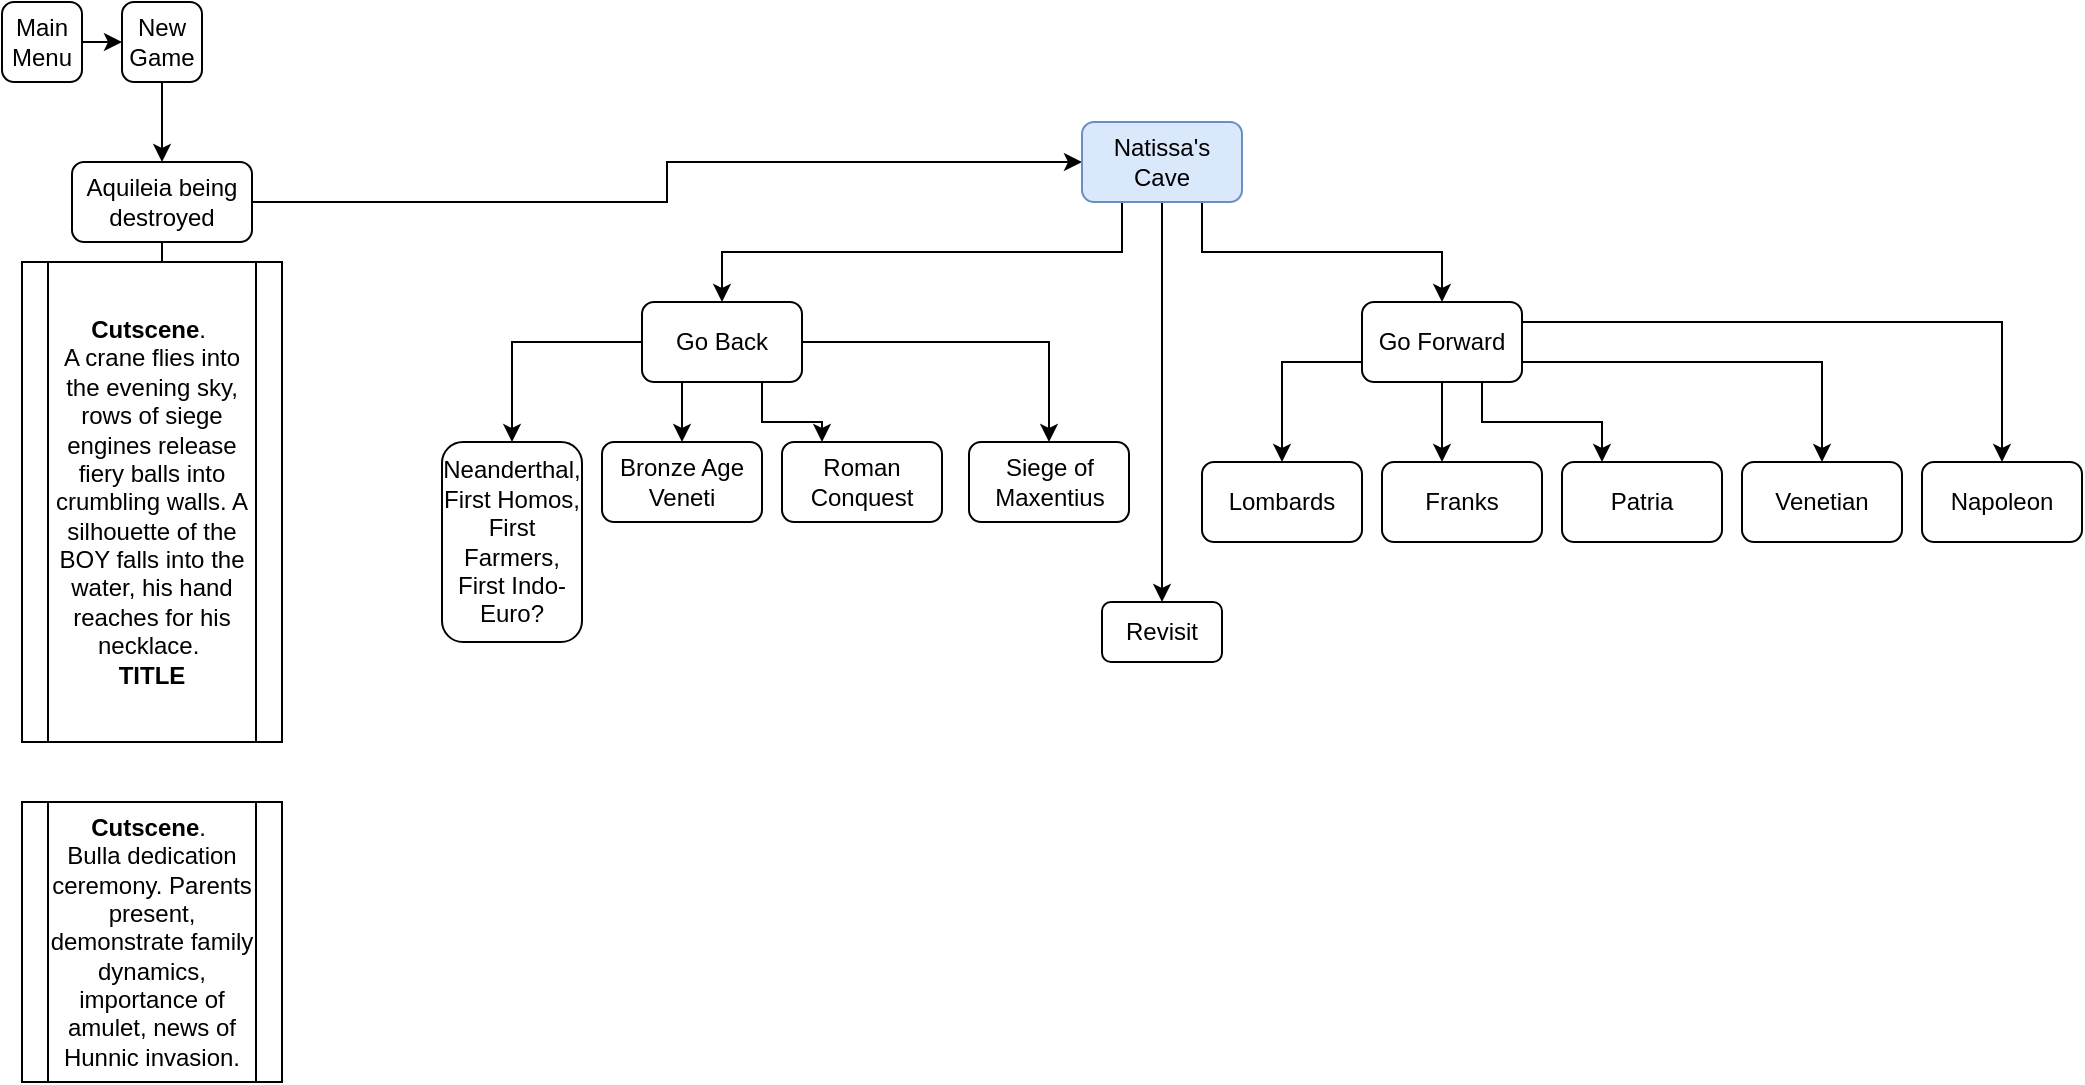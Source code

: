 <mxfile version="20.3.0" type="github" pages="2">
  <diagram id="C5RBs43oDa-KdzZeNtuy" name="Narrative">
    <mxGraphModel dx="703" dy="582" grid="1" gridSize="10" guides="1" tooltips="1" connect="1" arrows="1" fold="1" page="1" pageScale="1" pageWidth="827" pageHeight="1169" math="0" shadow="0">
      <root>
        <mxCell id="WIyWlLk6GJQsqaUBKTNV-0" />
        <mxCell id="WIyWlLk6GJQsqaUBKTNV-1" parent="WIyWlLk6GJQsqaUBKTNV-0" />
        <mxCell id="QlIHeRWrZSMJ85u70a5e-8" value="" style="edgeStyle=orthogonalEdgeStyle;rounded=0;orthogonalLoop=1;jettySize=auto;html=1;" parent="WIyWlLk6GJQsqaUBKTNV-1" source="WIyWlLk6GJQsqaUBKTNV-3" edge="1">
          <mxGeometry relative="1" as="geometry">
            <mxPoint x="60" y="20" as="targetPoint" />
          </mxGeometry>
        </mxCell>
        <mxCell id="WIyWlLk6GJQsqaUBKTNV-3" value="Main Menu" style="rounded=1;whiteSpace=wrap;html=1;fontSize=12;glass=0;strokeWidth=1;shadow=0;" parent="WIyWlLk6GJQsqaUBKTNV-1" vertex="1">
          <mxGeometry width="40" height="40" as="geometry" />
        </mxCell>
        <mxCell id="QlIHeRWrZSMJ85u70a5e-9" value="" style="edgeStyle=orthogonalEdgeStyle;rounded=0;orthogonalLoop=1;jettySize=auto;html=1;" parent="WIyWlLk6GJQsqaUBKTNV-1" source="QlIHeRWrZSMJ85u70a5e-0" target="QlIHeRWrZSMJ85u70a5e-1" edge="1">
          <mxGeometry relative="1" as="geometry" />
        </mxCell>
        <mxCell id="QlIHeRWrZSMJ85u70a5e-0" value="New Game" style="rounded=1;whiteSpace=wrap;html=1;" parent="WIyWlLk6GJQsqaUBKTNV-1" vertex="1">
          <mxGeometry x="60" width="40" height="40" as="geometry" />
        </mxCell>
        <mxCell id="siCa09k7MKSfPxcZA8U0-0" value="" style="edgeStyle=orthogonalEdgeStyle;rounded=0;orthogonalLoop=1;jettySize=auto;html=1;" parent="WIyWlLk6GJQsqaUBKTNV-1" source="QlIHeRWrZSMJ85u70a5e-1" target="dtT_1Ptxivxi_Ox9DGaR-1" edge="1">
          <mxGeometry relative="1" as="geometry" />
        </mxCell>
        <mxCell id="siCa09k7MKSfPxcZA8U0-26" style="edgeStyle=orthogonalEdgeStyle;rounded=0;orthogonalLoop=1;jettySize=auto;html=1;entryX=0;entryY=0.5;entryDx=0;entryDy=0;" parent="WIyWlLk6GJQsqaUBKTNV-1" source="QlIHeRWrZSMJ85u70a5e-1" target="siCa09k7MKSfPxcZA8U0-1" edge="1">
          <mxGeometry relative="1" as="geometry" />
        </mxCell>
        <mxCell id="QlIHeRWrZSMJ85u70a5e-1" value="Aquileia being destroyed" style="rounded=1;whiteSpace=wrap;html=1;" parent="WIyWlLk6GJQsqaUBKTNV-1" vertex="1">
          <mxGeometry x="35" y="80" width="90" height="40" as="geometry" />
        </mxCell>
        <mxCell id="dtT_1Ptxivxi_Ox9DGaR-1" value="&lt;b&gt;Cutscene&lt;/b&gt;.&amp;nbsp;&lt;br&gt;A crane flies into the evening sky, rows of siege engines release fiery balls into crumbling walls. A silhouette of the BOY falls into the water, his hand reaches for his necklace.&amp;nbsp;&lt;br&gt;&lt;b&gt;TITLE&lt;/b&gt;" style="shape=process;whiteSpace=wrap;html=1;backgroundOutline=1;" parent="WIyWlLk6GJQsqaUBKTNV-1" vertex="1">
          <mxGeometry x="10" y="130" width="130" height="240" as="geometry" />
        </mxCell>
        <mxCell id="kgEwVyGM70YTkY2uRXJI-9" style="edgeStyle=orthogonalEdgeStyle;rounded=0;orthogonalLoop=1;jettySize=auto;html=1;exitX=0.25;exitY=1;exitDx=0;exitDy=0;" edge="1" parent="WIyWlLk6GJQsqaUBKTNV-1" source="siCa09k7MKSfPxcZA8U0-1" target="siCa09k7MKSfPxcZA8U0-3">
          <mxGeometry relative="1" as="geometry" />
        </mxCell>
        <mxCell id="kgEwVyGM70YTkY2uRXJI-10" style="edgeStyle=orthogonalEdgeStyle;rounded=0;orthogonalLoop=1;jettySize=auto;html=1;exitX=0.75;exitY=1;exitDx=0;exitDy=0;" edge="1" parent="WIyWlLk6GJQsqaUBKTNV-1" source="siCa09k7MKSfPxcZA8U0-1" target="siCa09k7MKSfPxcZA8U0-5">
          <mxGeometry relative="1" as="geometry" />
        </mxCell>
        <mxCell id="kgEwVyGM70YTkY2uRXJI-11" style="edgeStyle=orthogonalEdgeStyle;rounded=0;orthogonalLoop=1;jettySize=auto;html=1;exitX=0.5;exitY=1;exitDx=0;exitDy=0;" edge="1" parent="WIyWlLk6GJQsqaUBKTNV-1" source="siCa09k7MKSfPxcZA8U0-1" target="kgEwVyGM70YTkY2uRXJI-12">
          <mxGeometry relative="1" as="geometry">
            <mxPoint x="580" y="320" as="targetPoint" />
          </mxGeometry>
        </mxCell>
        <mxCell id="siCa09k7MKSfPxcZA8U0-1" value="Natissa&#39;s Cave" style="rounded=1;whiteSpace=wrap;html=1;fillColor=#dae8fc;strokeColor=#6c8ebf;" parent="WIyWlLk6GJQsqaUBKTNV-1" vertex="1">
          <mxGeometry x="540" y="60" width="80" height="40" as="geometry" />
        </mxCell>
        <mxCell id="siCa09k7MKSfPxcZA8U0-9" value="" style="edgeStyle=orthogonalEdgeStyle;rounded=0;orthogonalLoop=1;jettySize=auto;html=1;" parent="WIyWlLk6GJQsqaUBKTNV-1" source="siCa09k7MKSfPxcZA8U0-3" target="siCa09k7MKSfPxcZA8U0-8" edge="1">
          <mxGeometry relative="1" as="geometry" />
        </mxCell>
        <mxCell id="siCa09k7MKSfPxcZA8U0-22" style="edgeStyle=orthogonalEdgeStyle;rounded=0;orthogonalLoop=1;jettySize=auto;html=1;entryX=0.5;entryY=0;entryDx=0;entryDy=0;" parent="WIyWlLk6GJQsqaUBKTNV-1" source="siCa09k7MKSfPxcZA8U0-3" target="siCa09k7MKSfPxcZA8U0-20" edge="1">
          <mxGeometry relative="1" as="geometry" />
        </mxCell>
        <mxCell id="kgEwVyGM70YTkY2uRXJI-1" style="edgeStyle=orthogonalEdgeStyle;rounded=0;orthogonalLoop=1;jettySize=auto;html=1;exitX=0.25;exitY=1;exitDx=0;exitDy=0;entryX=0.5;entryY=0;entryDx=0;entryDy=0;" edge="1" parent="WIyWlLk6GJQsqaUBKTNV-1" source="siCa09k7MKSfPxcZA8U0-3" target="siCa09k7MKSfPxcZA8U0-11">
          <mxGeometry relative="1" as="geometry" />
        </mxCell>
        <mxCell id="kgEwVyGM70YTkY2uRXJI-2" style="edgeStyle=orthogonalEdgeStyle;rounded=0;orthogonalLoop=1;jettySize=auto;html=1;exitX=0.75;exitY=1;exitDx=0;exitDy=0;entryX=0.25;entryY=0;entryDx=0;entryDy=0;" edge="1" parent="WIyWlLk6GJQsqaUBKTNV-1" source="siCa09k7MKSfPxcZA8U0-3" target="siCa09k7MKSfPxcZA8U0-19">
          <mxGeometry relative="1" as="geometry" />
        </mxCell>
        <mxCell id="siCa09k7MKSfPxcZA8U0-3" value="Go Back" style="rounded=1;whiteSpace=wrap;html=1;" parent="WIyWlLk6GJQsqaUBKTNV-1" vertex="1">
          <mxGeometry x="320" y="150" width="80" height="40" as="geometry" />
        </mxCell>
        <mxCell id="siCa09k7MKSfPxcZA8U0-35" style="edgeStyle=orthogonalEdgeStyle;rounded=0;orthogonalLoop=1;jettySize=auto;html=1;exitX=0.5;exitY=1;exitDx=0;exitDy=0;" parent="WIyWlLk6GJQsqaUBKTNV-1" source="siCa09k7MKSfPxcZA8U0-5" target="siCa09k7MKSfPxcZA8U0-34" edge="1">
          <mxGeometry relative="1" as="geometry">
            <Array as="points">
              <mxPoint x="720" y="150" />
              <mxPoint x="720" y="150" />
            </Array>
          </mxGeometry>
        </mxCell>
        <mxCell id="siCa09k7MKSfPxcZA8U0-41" style="edgeStyle=orthogonalEdgeStyle;rounded=0;orthogonalLoop=1;jettySize=auto;html=1;exitX=1;exitY=0.25;exitDx=0;exitDy=0;" parent="WIyWlLk6GJQsqaUBKTNV-1" source="siCa09k7MKSfPxcZA8U0-5" target="siCa09k7MKSfPxcZA8U0-38" edge="1">
          <mxGeometry relative="1" as="geometry" />
        </mxCell>
        <mxCell id="kgEwVyGM70YTkY2uRXJI-5" style="edgeStyle=orthogonalEdgeStyle;rounded=0;orthogonalLoop=1;jettySize=auto;html=1;exitX=0.75;exitY=1;exitDx=0;exitDy=0;entryX=0.25;entryY=0;entryDx=0;entryDy=0;" edge="1" parent="WIyWlLk6GJQsqaUBKTNV-1" source="siCa09k7MKSfPxcZA8U0-5" target="siCa09k7MKSfPxcZA8U0-36">
          <mxGeometry relative="1" as="geometry" />
        </mxCell>
        <mxCell id="kgEwVyGM70YTkY2uRXJI-6" style="edgeStyle=orthogonalEdgeStyle;rounded=0;orthogonalLoop=1;jettySize=auto;html=1;exitX=1;exitY=0.75;exitDx=0;exitDy=0;entryX=0.5;entryY=0;entryDx=0;entryDy=0;" edge="1" parent="WIyWlLk6GJQsqaUBKTNV-1" source="siCa09k7MKSfPxcZA8U0-5" target="siCa09k7MKSfPxcZA8U0-37">
          <mxGeometry relative="1" as="geometry" />
        </mxCell>
        <mxCell id="kgEwVyGM70YTkY2uRXJI-8" style="edgeStyle=orthogonalEdgeStyle;rounded=0;orthogonalLoop=1;jettySize=auto;html=1;exitX=0;exitY=0.75;exitDx=0;exitDy=0;" edge="1" parent="WIyWlLk6GJQsqaUBKTNV-1" source="siCa09k7MKSfPxcZA8U0-5" target="siCa09k7MKSfPxcZA8U0-31">
          <mxGeometry relative="1" as="geometry" />
        </mxCell>
        <mxCell id="siCa09k7MKSfPxcZA8U0-5" value="Go Forward" style="rounded=1;whiteSpace=wrap;html=1;" parent="WIyWlLk6GJQsqaUBKTNV-1" vertex="1">
          <mxGeometry x="680" y="150" width="80" height="40" as="geometry" />
        </mxCell>
        <mxCell id="siCa09k7MKSfPxcZA8U0-8" value="Neanderthal, First Homos, First Farmers, First Indo-Euro?" style="rounded=1;whiteSpace=wrap;html=1;" parent="WIyWlLk6GJQsqaUBKTNV-1" vertex="1">
          <mxGeometry x="220" y="220" width="70" height="100" as="geometry" />
        </mxCell>
        <mxCell id="siCa09k7MKSfPxcZA8U0-11" value="Bronze Age Veneti" style="rounded=1;whiteSpace=wrap;html=1;" parent="WIyWlLk6GJQsqaUBKTNV-1" vertex="1">
          <mxGeometry x="300" y="220" width="80" height="40" as="geometry" />
        </mxCell>
        <mxCell id="siCa09k7MKSfPxcZA8U0-19" value="Roman Conquest" style="rounded=1;whiteSpace=wrap;html=1;" parent="WIyWlLk6GJQsqaUBKTNV-1" vertex="1">
          <mxGeometry x="390" y="220" width="80" height="40" as="geometry" />
        </mxCell>
        <mxCell id="siCa09k7MKSfPxcZA8U0-20" value="Siege of Maxentius" style="rounded=1;whiteSpace=wrap;html=1;" parent="WIyWlLk6GJQsqaUBKTNV-1" vertex="1">
          <mxGeometry x="483.5" y="220" width="80" height="40" as="geometry" />
        </mxCell>
        <mxCell id="siCa09k7MKSfPxcZA8U0-28" style="edgeStyle=orthogonalEdgeStyle;rounded=0;orthogonalLoop=1;jettySize=auto;html=1;exitX=0.5;exitY=1;exitDx=0;exitDy=0;" parent="WIyWlLk6GJQsqaUBKTNV-1" source="siCa09k7MKSfPxcZA8U0-8" target="siCa09k7MKSfPxcZA8U0-8" edge="1">
          <mxGeometry relative="1" as="geometry" />
        </mxCell>
        <mxCell id="siCa09k7MKSfPxcZA8U0-31" value="Lombards" style="rounded=1;whiteSpace=wrap;html=1;" parent="WIyWlLk6GJQsqaUBKTNV-1" vertex="1">
          <mxGeometry x="600" y="230" width="80" height="40" as="geometry" />
        </mxCell>
        <mxCell id="siCa09k7MKSfPxcZA8U0-34" value="Franks" style="rounded=1;whiteSpace=wrap;html=1;" parent="WIyWlLk6GJQsqaUBKTNV-1" vertex="1">
          <mxGeometry x="690" y="230" width="80" height="40" as="geometry" />
        </mxCell>
        <mxCell id="siCa09k7MKSfPxcZA8U0-36" value="Patria" style="rounded=1;whiteSpace=wrap;html=1;" parent="WIyWlLk6GJQsqaUBKTNV-1" vertex="1">
          <mxGeometry x="780" y="230" width="80" height="40" as="geometry" />
        </mxCell>
        <mxCell id="siCa09k7MKSfPxcZA8U0-37" value="Venetian" style="rounded=1;whiteSpace=wrap;html=1;" parent="WIyWlLk6GJQsqaUBKTNV-1" vertex="1">
          <mxGeometry x="870" y="230" width="80" height="40" as="geometry" />
        </mxCell>
        <mxCell id="siCa09k7MKSfPxcZA8U0-38" value="Napoleon" style="rounded=1;whiteSpace=wrap;html=1;" parent="WIyWlLk6GJQsqaUBKTNV-1" vertex="1">
          <mxGeometry x="960" y="230" width="80" height="40" as="geometry" />
        </mxCell>
        <mxCell id="kgEwVyGM70YTkY2uRXJI-3" value="&lt;b&gt;Cutscene&lt;/b&gt;.&amp;nbsp;&lt;br&gt;Bulla dedication ceremony. Parents present, demonstrate family dynamics, importance of amulet, news of Hunnic invasion." style="shape=process;whiteSpace=wrap;html=1;backgroundOutline=1;" vertex="1" parent="WIyWlLk6GJQsqaUBKTNV-1">
          <mxGeometry x="10" y="400" width="130" height="140" as="geometry" />
        </mxCell>
        <mxCell id="kgEwVyGM70YTkY2uRXJI-12" value="Revisit" style="rounded=1;whiteSpace=wrap;html=1;" vertex="1" parent="WIyWlLk6GJQsqaUBKTNV-1">
          <mxGeometry x="550" y="300" width="60" height="30" as="geometry" />
        </mxCell>
      </root>
    </mxGraphModel>
  </diagram>
  <diagram id="B2uu8xJ1TgbT9obh7omw" name="Roman Map">
    <mxGraphModel dx="1553" dy="582" grid="1" gridSize="10" guides="1" tooltips="1" connect="1" arrows="1" fold="1" page="1" pageScale="1" pageWidth="850" pageHeight="1100" math="0" shadow="0">
      <root>
        <mxCell id="0" />
        <mxCell id="1" parent="0" />
        <mxCell id="clOwdTxzz-W7DmbXwJ2e-3" value="" style="edgeStyle=orthogonalEdgeStyle;rounded=0;orthogonalLoop=1;jettySize=auto;html=1;" parent="1" source="clOwdTxzz-W7DmbXwJ2e-1" target="clOwdTxzz-W7DmbXwJ2e-2" edge="1">
          <mxGeometry relative="1" as="geometry" />
        </mxCell>
        <mxCell id="clOwdTxzz-W7DmbXwJ2e-5" value="" style="edgeStyle=orthogonalEdgeStyle;rounded=0;orthogonalLoop=1;jettySize=auto;html=1;fillColor=#dae8fc;strokeColor=#6c8ebf;" parent="1" source="clOwdTxzz-W7DmbXwJ2e-1" target="clOwdTxzz-W7DmbXwJ2e-4" edge="1">
          <mxGeometry relative="1" as="geometry" />
        </mxCell>
        <mxCell id="9W_wP2ovWal20uhgMlAj-4" value="" style="edgeStyle=orthogonalEdgeStyle;rounded=0;orthogonalLoop=1;jettySize=auto;html=1;" parent="1" source="clOwdTxzz-W7DmbXwJ2e-1" target="9W_wP2ovWal20uhgMlAj-3" edge="1">
          <mxGeometry relative="1" as="geometry" />
        </mxCell>
        <mxCell id="wvb1_qghEQHbW65AefUx-1" value="" style="edgeStyle=orthogonalEdgeStyle;rounded=0;orthogonalLoop=1;jettySize=auto;html=1;" parent="1" source="clOwdTxzz-W7DmbXwJ2e-1" target="9W_wP2ovWal20uhgMlAj-6" edge="1">
          <mxGeometry relative="1" as="geometry" />
        </mxCell>
        <mxCell id="wvb1_qghEQHbW65AefUx-2" style="edgeStyle=orthogonalEdgeStyle;rounded=0;orthogonalLoop=1;jettySize=auto;html=1;exitX=1;exitY=0.75;exitDx=0;exitDy=0;entryX=0;entryY=0.5;entryDx=0;entryDy=0;" parent="1" source="clOwdTxzz-W7DmbXwJ2e-1" target="clOwdTxzz-W7DmbXwJ2e-8" edge="1">
          <mxGeometry relative="1" as="geometry">
            <Array as="points">
              <mxPoint x="490" y="315" />
              <mxPoint x="490" y="380" />
            </Array>
          </mxGeometry>
        </mxCell>
        <mxCell id="clOwdTxzz-W7DmbXwJ2e-1" value="Aquileia" style="rounded=1;whiteSpace=wrap;html=1;" parent="1" vertex="1">
          <mxGeometry x="360" y="270" width="120" height="60" as="geometry" />
        </mxCell>
        <mxCell id="9W_wP2ovWal20uhgMlAj-2" value="" style="edgeStyle=orthogonalEdgeStyle;rounded=0;orthogonalLoop=1;jettySize=auto;html=1;" parent="1" source="clOwdTxzz-W7DmbXwJ2e-2" target="9W_wP2ovWal20uhgMlAj-1" edge="1">
          <mxGeometry relative="1" as="geometry" />
        </mxCell>
        <mxCell id="clOwdTxzz-W7DmbXwJ2e-2" value="Ad Tricesimum&lt;span style=&quot;color: rgba(0, 0, 0, 0); font-family: monospace; font-size: 0px; text-align: start;&quot;&gt;%3CmxGraphModel%3E%3Croot%3E%3CmxCell%20id%3D%220%22%2F%3E%3CmxCell%20id%3D%221%22%20parent%3D%220%22%2F%3E%3CmxCell%20id%3D%222%22%20value%3D%22%22%20style%3D%22endArrow%3Dclassic%3Bhtml%3D1%3Brounded%3D0%3BexitX%3D1%3BexitY%3D0.5%3BexitDx%3D0%3BexitDy%3D0%3BentryX%3D0%3BentryY%3D0.5%3BentryDx%3D0%3BentryDy%3D0%3B%22%20edge%3D%221%22%20parent%3D%221%22%3E%3CmxGeometry%20width%3D%2250%22%20height%3D%2250%22%20relative%3D%221%22%20as%3D%22geometry%22%3E%3CmxPoint%20x%3D%2240%22%20y%3D%2220%22%20as%3D%22sourcePoint%22%2F%3E%3CmxPoint%20x%3D%2250%22%20y%3D%2220%22%20as%3D%22targetPoint%22%2F%3E%3C%2FmxGeometry%3E%3C%2FmxCell%3E%3C%2Froot%3E%3C%2FmxGraphModel%3E&lt;/span&gt;" style="rounded=1;whiteSpace=wrap;html=1;shadow=0;glass=0;sketch=0;" parent="1" vertex="1">
          <mxGeometry x="360" y="190" width="120" height="60" as="geometry" />
        </mxCell>
        <mxCell id="clOwdTxzz-W7DmbXwJ2e-4" value="Gradus" style="rounded=1;whiteSpace=wrap;html=1;" parent="1" vertex="1">
          <mxGeometry x="360" y="350" width="120" height="60" as="geometry" />
        </mxCell>
        <mxCell id="9W_wP2ovWal20uhgMlAj-14" value="" style="edgeStyle=orthogonalEdgeStyle;rounded=0;orthogonalLoop=1;jettySize=auto;html=1;" parent="1" source="clOwdTxzz-W7DmbXwJ2e-7" target="9W_wP2ovWal20uhgMlAj-13" edge="1">
          <mxGeometry relative="1" as="geometry" />
        </mxCell>
        <mxCell id="9W_wP2ovWal20uhgMlAj-16" value="" style="edgeStyle=orthogonalEdgeStyle;rounded=0;orthogonalLoop=1;jettySize=auto;html=1;" parent="1" source="clOwdTxzz-W7DmbXwJ2e-7" target="9W_wP2ovWal20uhgMlAj-15" edge="1">
          <mxGeometry relative="1" as="geometry" />
        </mxCell>
        <mxCell id="clOwdTxzz-W7DmbXwJ2e-7" value="Tergeste" style="rounded=1;whiteSpace=wrap;html=1;" parent="1" vertex="1">
          <mxGeometry x="640" y="350" width="120" height="60" as="geometry" />
        </mxCell>
        <mxCell id="clOwdTxzz-W7DmbXwJ2e-10" value="" style="edgeStyle=orthogonalEdgeStyle;rounded=0;orthogonalLoop=1;jettySize=auto;html=1;" parent="1" source="clOwdTxzz-W7DmbXwJ2e-8" target="clOwdTxzz-W7DmbXwJ2e-7" edge="1">
          <mxGeometry relative="1" as="geometry" />
        </mxCell>
        <mxCell id="clOwdTxzz-W7DmbXwJ2e-8" value="Timavo" style="rounded=1;whiteSpace=wrap;html=1;" parent="1" vertex="1">
          <mxGeometry x="500" y="350" width="120" height="60" as="geometry" />
        </mxCell>
        <mxCell id="9W_wP2ovWal20uhgMlAj-18" value="" style="edgeStyle=orthogonalEdgeStyle;rounded=0;orthogonalLoop=1;jettySize=auto;html=1;" parent="1" source="9W_wP2ovWal20uhgMlAj-1" target="9W_wP2ovWal20uhgMlAj-17" edge="1">
          <mxGeometry relative="1" as="geometry" />
        </mxCell>
        <mxCell id="9W_wP2ovWal20uhgMlAj-1" value="Iulium Carnicum" style="rounded=1;whiteSpace=wrap;html=1;shadow=0;glass=0;sketch=0;" parent="1" vertex="1">
          <mxGeometry x="360" y="110" width="120" height="60" as="geometry" />
        </mxCell>
        <mxCell id="wvb1_qghEQHbW65AefUx-7" value="" style="edgeStyle=orthogonalEdgeStyle;rounded=0;orthogonalLoop=1;jettySize=auto;html=1;" parent="1" source="9W_wP2ovWal20uhgMlAj-3" target="wvb1_qghEQHbW65AefUx-6" edge="1">
          <mxGeometry relative="1" as="geometry" />
        </mxCell>
        <mxCell id="9W_wP2ovWal20uhgMlAj-3" value="Iulium Concordia" style="rounded=1;whiteSpace=wrap;html=1;" parent="1" vertex="1">
          <mxGeometry x="220" y="270" width="120" height="60" as="geometry" />
        </mxCell>
        <mxCell id="9W_wP2ovWal20uhgMlAj-5" value="" style="endArrow=classic;html=1;rounded=0;" parent="1" edge="1">
          <mxGeometry width="50" height="50" relative="1" as="geometry">
            <mxPoint x="420" y="260" as="sourcePoint" />
            <mxPoint x="500" y="220" as="targetPoint" />
            <Array as="points">
              <mxPoint x="480" y="260" />
              <mxPoint x="490" y="220" />
            </Array>
          </mxGeometry>
        </mxCell>
        <mxCell id="9W_wP2ovWal20uhgMlAj-8" value="" style="edgeStyle=orthogonalEdgeStyle;rounded=0;orthogonalLoop=1;jettySize=auto;html=1;" parent="1" source="9W_wP2ovWal20uhgMlAj-6" target="9W_wP2ovWal20uhgMlAj-7" edge="1">
          <mxGeometry relative="1" as="geometry" />
        </mxCell>
        <mxCell id="9W_wP2ovWal20uhgMlAj-6" value="Emona" style="rounded=1;whiteSpace=wrap;html=1;shadow=0;glass=0;sketch=0;" parent="1" vertex="1">
          <mxGeometry x="500" y="270" width="120" height="60" as="geometry" />
        </mxCell>
        <mxCell id="9W_wP2ovWal20uhgMlAj-7" value="Celeia" style="rounded=1;whiteSpace=wrap;html=1;shadow=0;glass=0;sketch=0;" parent="1" vertex="1">
          <mxGeometry x="640" y="270" width="120" height="60" as="geometry" />
        </mxCell>
        <mxCell id="9W_wP2ovWal20uhgMlAj-9" value="" style="endArrow=classic;html=1;rounded=0;" parent="1" edge="1">
          <mxGeometry width="50" height="50" relative="1" as="geometry">
            <mxPoint x="420" y="180" as="sourcePoint" />
            <mxPoint x="500" y="140" as="targetPoint" />
            <Array as="points">
              <mxPoint x="480" y="180" />
              <mxPoint x="490" y="140" />
            </Array>
          </mxGeometry>
        </mxCell>
        <mxCell id="9W_wP2ovWal20uhgMlAj-12" value="" style="edgeStyle=orthogonalEdgeStyle;rounded=0;orthogonalLoop=1;jettySize=auto;html=1;" parent="1" source="9W_wP2ovWal20uhgMlAj-10" target="9W_wP2ovWal20uhgMlAj-11" edge="1">
          <mxGeometry relative="1" as="geometry" />
        </mxCell>
        <mxCell id="9W_wP2ovWal20uhgMlAj-10" value="Santicum" style="rounded=1;whiteSpace=wrap;html=1;shadow=0;glass=0;sketch=0;" parent="1" vertex="1">
          <mxGeometry x="500" y="110" width="120" height="60" as="geometry" />
        </mxCell>
        <mxCell id="9W_wP2ovWal20uhgMlAj-11" value="Virunum" style="rounded=1;whiteSpace=wrap;html=1;shadow=0;glass=0;sketch=0;" parent="1" vertex="1">
          <mxGeometry x="640" y="110" width="120" height="60" as="geometry" />
        </mxCell>
        <mxCell id="9W_wP2ovWal20uhgMlAj-13" value="Pola" style="rounded=1;whiteSpace=wrap;html=1;" parent="1" vertex="1">
          <mxGeometry x="640" y="430" width="120" height="60" as="geometry" />
        </mxCell>
        <mxCell id="9W_wP2ovWal20uhgMlAj-15" value="Senia" style="rounded=1;whiteSpace=wrap;html=1;" parent="1" vertex="1">
          <mxGeometry x="780" y="350" width="120" height="60" as="geometry" />
        </mxCell>
        <mxCell id="9W_wP2ovWal20uhgMlAj-17" value="Aguntum" style="rounded=1;whiteSpace=wrap;html=1;shadow=0;glass=0;sketch=0;" parent="1" vertex="1">
          <mxGeometry x="360" y="30" width="120" height="60" as="geometry" />
        </mxCell>
        <mxCell id="9W_wP2ovWal20uhgMlAj-22" value="" style="edgeStyle=orthogonalEdgeStyle;rounded=0;orthogonalLoop=1;jettySize=auto;html=1;" parent="1" source="9W_wP2ovWal20uhgMlAj-19" target="9W_wP2ovWal20uhgMlAj-21" edge="1">
          <mxGeometry relative="1" as="geometry" />
        </mxCell>
        <mxCell id="Gy3Ge9O5edk8q-6pUK51-3" style="edgeStyle=orthogonalEdgeStyle;rounded=0;orthogonalLoop=1;jettySize=auto;html=1;exitX=0.75;exitY=1;exitDx=0;exitDy=0;entryX=0;entryY=0.5;entryDx=0;entryDy=0;fillColor=#dae8fc;strokeColor=#6c8ebf;" parent="1" source="9W_wP2ovWal20uhgMlAj-19" target="Gy3Ge9O5edk8q-6pUK51-1" edge="1">
          <mxGeometry relative="1" as="geometry" />
        </mxCell>
        <mxCell id="9W_wP2ovWal20uhgMlAj-19" value="Altinum" style="rounded=1;whiteSpace=wrap;html=1;" parent="1" vertex="1">
          <mxGeometry x="-60" y="270" width="120" height="60" as="geometry" />
        </mxCell>
        <mxCell id="9W_wP2ovWal20uhgMlAj-21" value="Patavium" style="rounded=1;whiteSpace=wrap;html=1;" parent="1" vertex="1">
          <mxGeometry x="-210" y="270" width="120" height="60" as="geometry" />
        </mxCell>
        <mxCell id="9W_wP2ovWal20uhgMlAj-23" value="" style="endArrow=classic;html=1;rounded=0;" parent="1" edge="1">
          <mxGeometry width="50" height="50" relative="1" as="geometry">
            <mxPoint x="-70" y="300" as="sourcePoint" />
            <mxPoint x="-70" y="350" as="targetPoint" />
          </mxGeometry>
        </mxCell>
        <mxCell id="9W_wP2ovWal20uhgMlAj-26" value="" style="edgeStyle=orthogonalEdgeStyle;rounded=0;orthogonalLoop=1;jettySize=auto;html=1;" parent="1" source="9W_wP2ovWal20uhgMlAj-24" target="9W_wP2ovWal20uhgMlAj-25" edge="1">
          <mxGeometry relative="1" as="geometry" />
        </mxCell>
        <mxCell id="9W_wP2ovWal20uhgMlAj-24" value="Atria" style="rounded=1;whiteSpace=wrap;html=1;" parent="1" vertex="1">
          <mxGeometry x="-130" y="350" width="120" height="60" as="geometry" />
        </mxCell>
        <mxCell id="9W_wP2ovWal20uhgMlAj-25" value="Ravenna" style="rounded=1;whiteSpace=wrap;html=1;" parent="1" vertex="1">
          <mxGeometry x="-130" y="430" width="120" height="60" as="geometry" />
        </mxCell>
        <mxCell id="wvb1_qghEQHbW65AefUx-4" value="Forum Iuli" style="rounded=1;whiteSpace=wrap;html=1;shadow=0;glass=0;sketch=0;" parent="1" vertex="1">
          <mxGeometry x="500" y="190" width="120" height="60" as="geometry" />
        </mxCell>
        <mxCell id="wvb1_qghEQHbW65AefUx-8" value="" style="edgeStyle=orthogonalEdgeStyle;rounded=0;orthogonalLoop=1;jettySize=auto;html=1;" parent="1" source="wvb1_qghEQHbW65AefUx-6" target="9W_wP2ovWal20uhgMlAj-19" edge="1">
          <mxGeometry relative="1" as="geometry" />
        </mxCell>
        <mxCell id="Gy3Ge9O5edk8q-6pUK51-2" value="" style="edgeStyle=orthogonalEdgeStyle;rounded=0;orthogonalLoop=1;jettySize=auto;html=1;fillColor=#dae8fc;strokeColor=#6c8ebf;" parent="1" source="wvb1_qghEQHbW65AefUx-6" target="Gy3Ge9O5edk8q-6pUK51-1" edge="1">
          <mxGeometry relative="1" as="geometry" />
        </mxCell>
        <mxCell id="wvb1_qghEQHbW65AefUx-6" value="Opitergium" style="rounded=1;whiteSpace=wrap;html=1;" parent="1" vertex="1">
          <mxGeometry x="80" y="270" width="120" height="60" as="geometry" />
        </mxCell>
        <mxCell id="Gy3Ge9O5edk8q-6pUK51-1" value="Heraclia, Equilio, Torcello, Maiorbo" style="rounded=1;whiteSpace=wrap;html=1;" parent="1" vertex="1">
          <mxGeometry x="80" y="410" width="120" height="60" as="geometry" />
        </mxCell>
      </root>
    </mxGraphModel>
  </diagram>
</mxfile>
